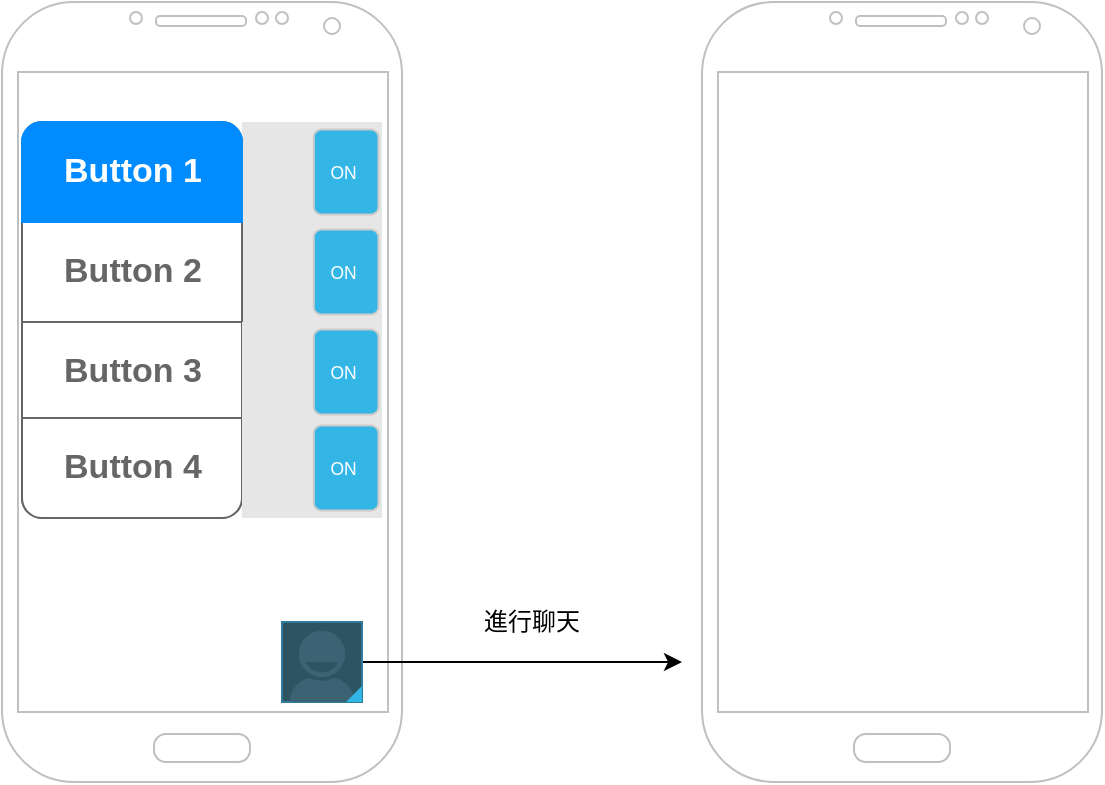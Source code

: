 <mxfile version="10.6.5" type="github"><diagram id="6u6QEp5OlLfHKNX-b7am" name="Page-1"><mxGraphModel dx="918" dy="531" grid="1" gridSize="10" guides="1" tooltips="1" connect="1" arrows="1" fold="1" page="1" pageScale="1" pageWidth="827" pageHeight="1169" math="0" shadow="0"><root><mxCell id="0"/><mxCell id="1" parent="0"/><mxCell id="3A8c1mYUsKVVSFh0zBa5-1" value="" style="verticalLabelPosition=bottom;verticalAlign=top;html=1;shadow=0;dashed=0;strokeWidth=1;shape=mxgraph.android.phone2;fillColor=#ffffff;strokeColor=#c0c0c0;" vertex="1" parent="1"><mxGeometry x="20" y="20" width="200" height="390" as="geometry"/></mxCell><mxCell id="3A8c1mYUsKVVSFh0zBa5-2" value="" style="verticalLabelPosition=bottom;verticalAlign=top;html=1;shadow=0;dashed=0;strokeWidth=1;shape=mxgraph.android.phone2;fillColor=#ffffff;strokeColor=#c0c0c0;" vertex="1" parent="1"><mxGeometry x="370" y="20" width="200" height="390" as="geometry"/></mxCell><mxCell id="3A8c1mYUsKVVSFh0zBa5-60" style="edgeStyle=orthogonalEdgeStyle;rounded=0;orthogonalLoop=1;jettySize=auto;html=1;" edge="1" parent="1" source="3A8c1mYUsKVVSFh0zBa5-4"><mxGeometry relative="1" as="geometry"><mxPoint x="360" y="350" as="targetPoint"/></mxGeometry></mxCell><mxCell id="3A8c1mYUsKVVSFh0zBa5-4" value="" style="verticalLabelPosition=bottom;verticalAlign=top;html=1;shadow=0;dashed=0;strokeWidth=1;shape=mxgraph.android.contact_badge_focused;" vertex="1" parent="1"><mxGeometry x="160" y="330" width="40" height="40" as="geometry"/></mxCell><mxCell id="3A8c1mYUsKVVSFh0zBa5-23" value="" style="verticalLabelPosition=bottom;verticalAlign=top;html=1;shadow=0;dashed=0;strokeWidth=1;shape=mxgraph.android.switch_on;fillColor=#E6E6E6;" vertex="1" parent="1"><mxGeometry x="140" y="80" width="70" height="50" as="geometry"/></mxCell><mxCell id="3A8c1mYUsKVVSFh0zBa5-31" value="" style="verticalLabelPosition=bottom;verticalAlign=top;html=1;shadow=0;dashed=0;strokeWidth=1;shape=mxgraph.android.switch_on;fillColor=#E6E6E6;" vertex="1" parent="1"><mxGeometry x="140" y="130" width="70" height="50" as="geometry"/></mxCell><mxCell id="3A8c1mYUsKVVSFh0zBa5-52" value="" style="strokeWidth=1;shadow=0;dashed=0;align=center;html=1;shape=mxgraph.mockup.rrect;rSize=10;fillColor=#ffffff;strokeColor=#666666;" vertex="1" parent="1"><mxGeometry x="30" y="80" width="110" height="198" as="geometry"/></mxCell><mxCell id="3A8c1mYUsKVVSFh0zBa5-53" value="Button 2" style="strokeColor=inherit;fillColor=inherit;gradientColor=inherit;strokeWidth=1;shadow=0;dashed=0;align=center;html=1;shape=mxgraph.mockup.rrect;rSize=0;fontSize=17;fontColor=#666666;fontStyle=1;resizeWidth=1;" vertex="1" parent="3A8c1mYUsKVVSFh0zBa5-52"><mxGeometry width="110" height="50" relative="1" as="geometry"><mxPoint y="50" as="offset"/></mxGeometry></mxCell><mxCell id="3A8c1mYUsKVVSFh0zBa5-54" value="Button 3" style="strokeColor=inherit;fillColor=inherit;gradientColor=inherit;strokeWidth=1;shadow=0;dashed=0;align=center;html=1;shape=mxgraph.mockup.rrect;rSize=0;fontSize=17;fontColor=#666666;fontStyle=1;resizeWidth=1;" vertex="1" parent="3A8c1mYUsKVVSFh0zBa5-52"><mxGeometry width="110" height="50" relative="1" as="geometry"><mxPoint y="100" as="offset"/></mxGeometry></mxCell><mxCell id="3A8c1mYUsKVVSFh0zBa5-55" value="Button 4" style="strokeColor=inherit;fillColor=inherit;gradientColor=inherit;strokeWidth=1;shadow=0;dashed=0;align=center;html=1;shape=mxgraph.mockup.bottomButton;rSize=10;fontSize=17;fontColor=#666666;fontStyle=1;resizeWidth=1;" vertex="1" parent="3A8c1mYUsKVVSFh0zBa5-52"><mxGeometry y="1" width="110" height="50" relative="1" as="geometry"><mxPoint y="-50" as="offset"/></mxGeometry></mxCell><mxCell id="3A8c1mYUsKVVSFh0zBa5-56" value="Button 1" style="strokeWidth=1;shadow=0;dashed=0;align=center;html=1;shape=mxgraph.mockup.topButton;rSize=10;fontSize=17;fontColor=#ffffff;fontStyle=1;fillColor=#008cff;strokeColor=#008cff;resizeWidth=1;" vertex="1" parent="3A8c1mYUsKVVSFh0zBa5-52"><mxGeometry width="110" height="50" relative="1" as="geometry"/></mxCell><mxCell id="3A8c1mYUsKVVSFh0zBa5-57" value="" style="verticalLabelPosition=bottom;verticalAlign=top;html=1;shadow=0;dashed=0;strokeWidth=1;shape=mxgraph.android.switch_on;fillColor=#E6E6E6;" vertex="1" parent="1"><mxGeometry x="140" y="180" width="70" height="50" as="geometry"/></mxCell><mxCell id="3A8c1mYUsKVVSFh0zBa5-59" value="" style="verticalLabelPosition=bottom;verticalAlign=top;html=1;shadow=0;dashed=0;strokeWidth=1;shape=mxgraph.android.switch_on;fillColor=#E6E6E6;" vertex="1" parent="1"><mxGeometry x="140" y="228" width="70" height="50" as="geometry"/></mxCell><mxCell id="3A8c1mYUsKVVSFh0zBa5-62" value="進行聊天" style="text;html=1;strokeColor=none;fillColor=none;align=center;verticalAlign=middle;whiteSpace=wrap;rounded=0;" vertex="1" parent="1"><mxGeometry x="240" y="320" width="90" height="20" as="geometry"/></mxCell></root></mxGraphModel></diagram></mxfile>